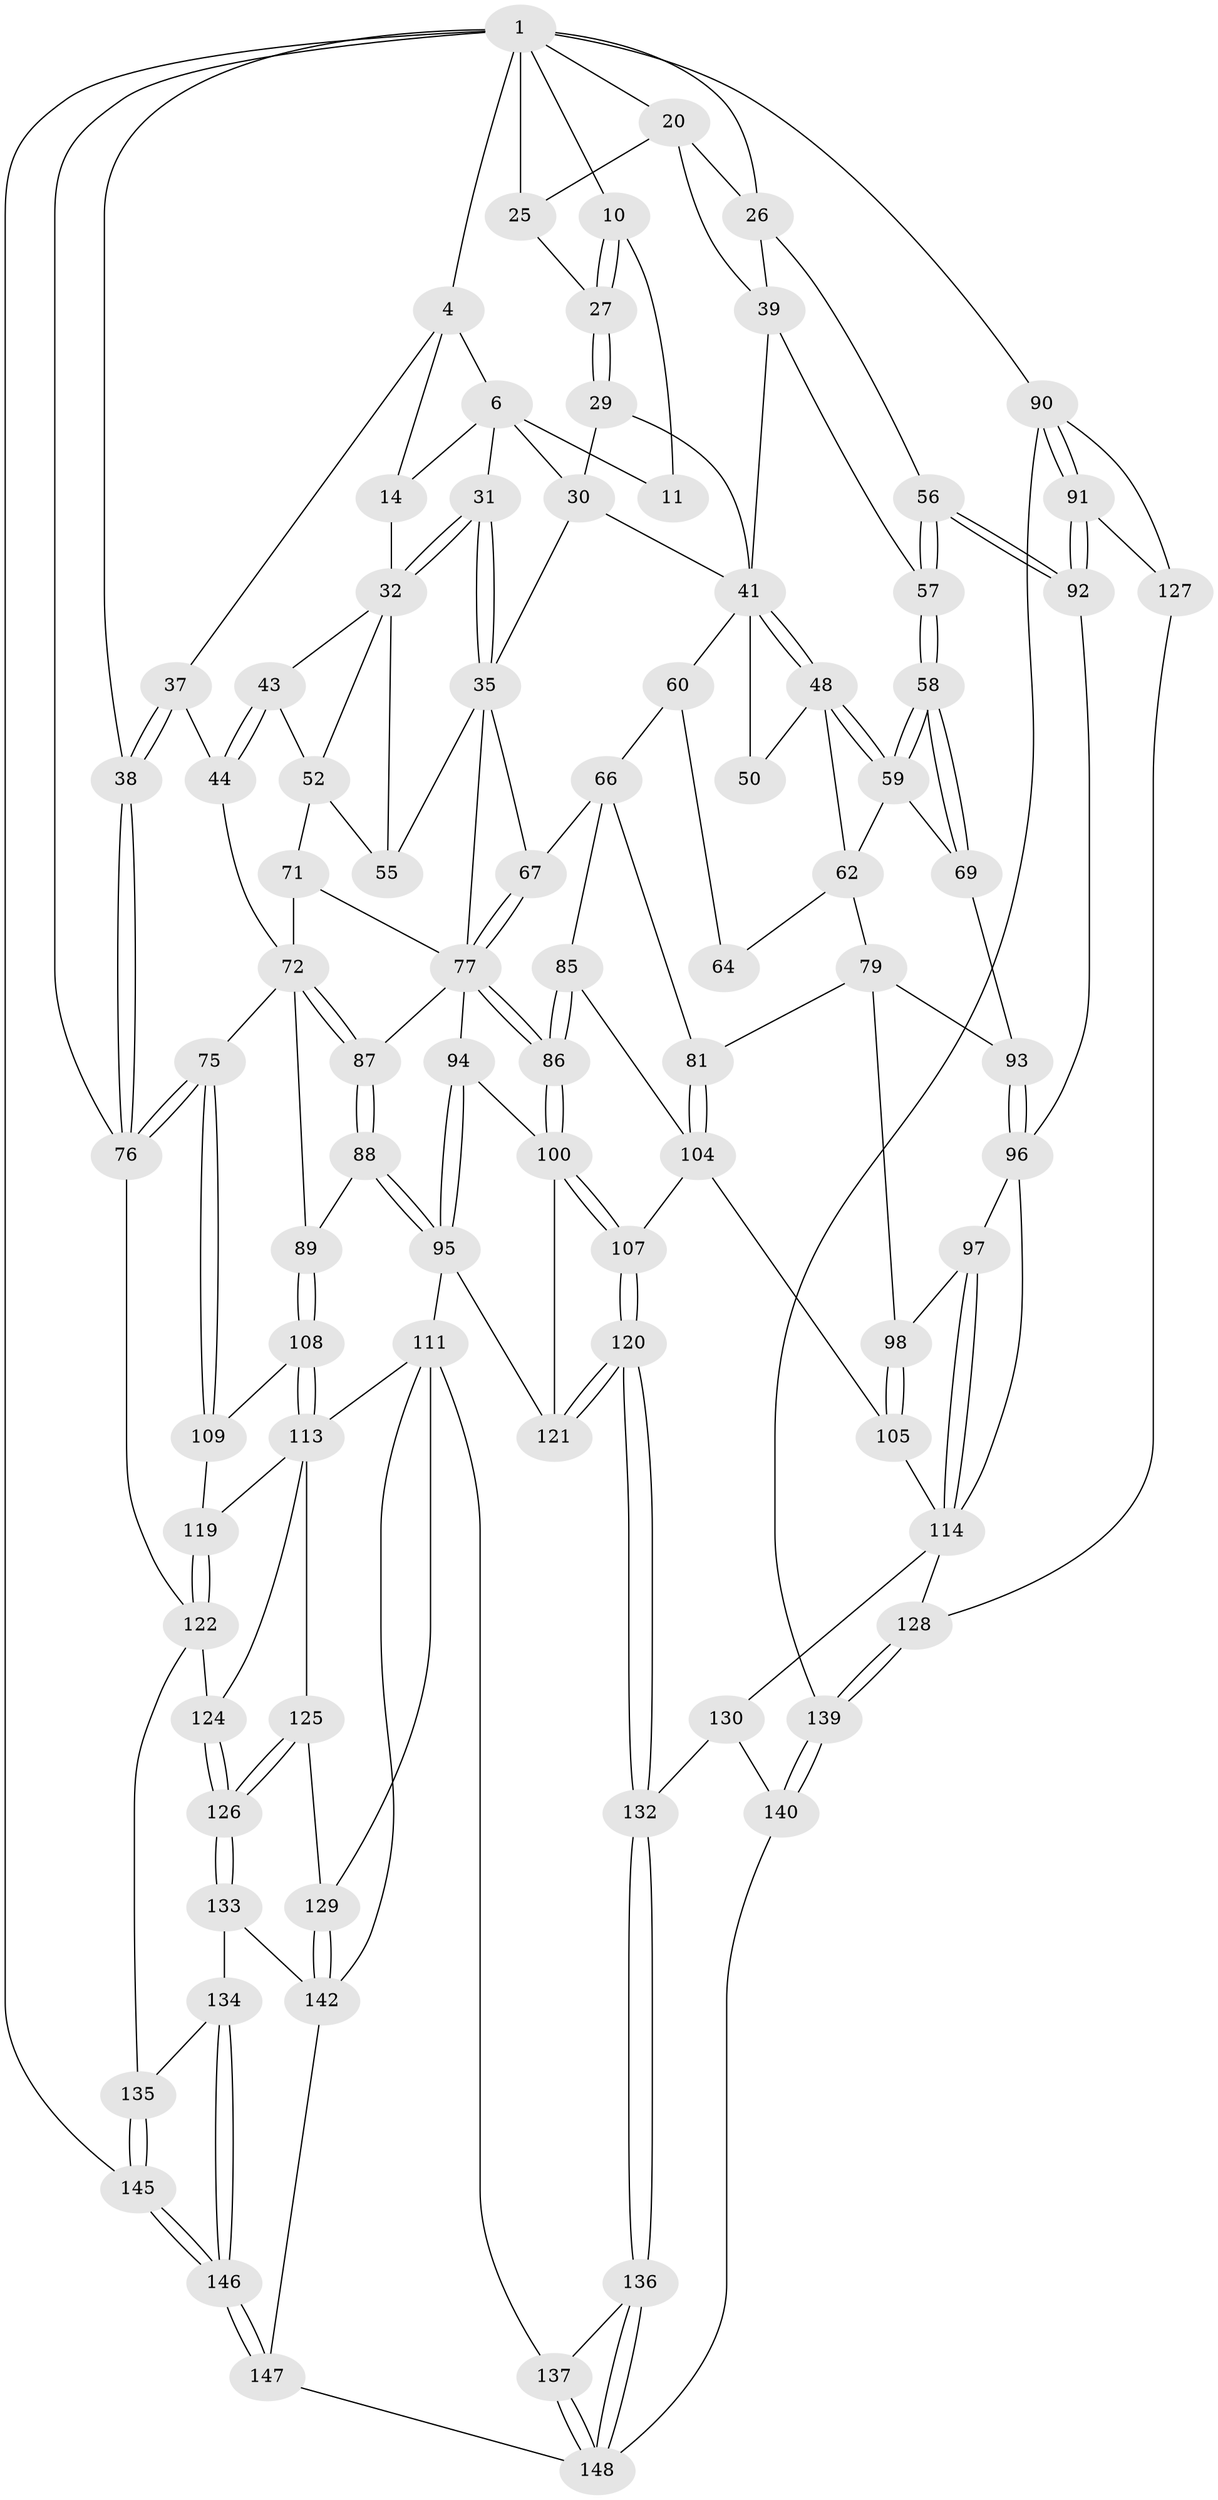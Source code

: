 // original degree distribution, {3: 0.020134228187919462, 6: 0.2348993288590604, 4: 0.24161073825503357, 5: 0.5033557046979866}
// Generated by graph-tools (version 1.1) at 2025/21/03/04/25 18:21:27]
// undirected, 89 vertices, 205 edges
graph export_dot {
graph [start="1"]
  node [color=gray90,style=filled];
  1 [pos="+0.7550949894129826+0",super="+22+8+2"];
  4 [pos="+0.3197335243647302+0",super="+5+12"];
  6 [pos="+0.48218398312892896+0",super="+7+17"];
  10 [pos="+0.6892710776654334+0.14530818244933863"];
  11 [pos="+0.6361273420371505+0.17767926252686558"];
  14 [pos="+0.4071331787409612+0.17213459008364618",super="+15"];
  20 [pos="+0.7858593374662521+0",super="+21+23"];
  25 [pos="+0.8144226628655956+0.21910625664870267"];
  26 [pos="+0.9217660921046424+0.1999127969188735",super="+36"];
  27 [pos="+0.7530958533317916+0.2422458005980331"];
  29 [pos="+0.7190735825328103+0.28391719934891013"];
  30 [pos="+0.5997986200739714+0.22720543651355674",super="+34"];
  31 [pos="+0.45866524349937954+0.31698490508430516"];
  32 [pos="+0.3632394597620481+0.3069855093127836",super="+51+33"];
  35 [pos="+0.49222094919577286+0.3395011770480385",super="+53"];
  37 [pos="+0.060412447444457666+0.35148749563820664"];
  38 [pos="+0+0.3147483406189914"];
  39 [pos="+0.8683206665924798+0.3175806813001207",super="+40"];
  41 [pos="+0.7916735152960124+0.3793163555101856",super="+42"];
  43 [pos="+0.20015876295934817+0.4236395501669047"];
  44 [pos="+0.19166937737418308+0.4268031236459704"];
  48 [pos="+0.7802638128588054+0.40086001300349033",super="+49"];
  50 [pos="+0.68632984473101+0.41852741673206284"];
  52 [pos="+0.21455359149618364+0.42232363138077494",super="+70"];
  55 [pos="+0.38602248796043254+0.4889546620631837"];
  56 [pos="+1+0.6406065480754888"];
  57 [pos="+1+0.6390858149611895"];
  58 [pos="+0.9184303619719969+0.5578361688744501"];
  59 [pos="+0.7878735588585577+0.43232155664089233",super="+68"];
  60 [pos="+0.5523390017933509+0.39005861647592455",super="+61+65"];
  62 [pos="+0.7024751132035393+0.546132250607334",super="+63"];
  64 [pos="+0.6357834520161616+0.5131701398108445"];
  66 [pos="+0.5595612768687548+0.5172375768799709",super="+82"];
  67 [pos="+0.5022645287064433+0.5250694600361828"];
  69 [pos="+0.8046436539282867+0.5507969072839438"];
  71 [pos="+0.29798659340577127+0.5584159350726664"];
  72 [pos="+0.2069992416235551+0.4975063516054183",super="+73"];
  75 [pos="+0+0.6048464071449853"];
  76 [pos="+0+0.5947389501536374",super="+102"];
  77 [pos="+0.4733537579683766+0.5982151133062914",super="+78"];
  79 [pos="+0.6998112625729741+0.5576271999246734",super="+80"];
  81 [pos="+0.6163674097824995+0.6254653357728085"];
  85 [pos="+0.516346999878879+0.6394892245895107"];
  86 [pos="+0.49293658753859343+0.6486562049700588"];
  87 [pos="+0.25034990713567284+0.5916745779474571"];
  88 [pos="+0.21817368523106068+0.6419338553945315"];
  89 [pos="+0.1765841265058284+0.6439553967606664"];
  90 [pos="+1+1",super="+144"];
  91 [pos="+1+0.8050151627342851"];
  92 [pos="+1+0.652048761172146"];
  93 [pos="+0.7199507580355353+0.5676008543907177"];
  94 [pos="+0.3542438926686889+0.6979355575071798"];
  95 [pos="+0.3392386000175568+0.7135649957442629",super="+110"];
  96 [pos="+0.7674172077109107+0.6596976075258116",super="+99"];
  97 [pos="+0.726278281465844+0.7011917038247489"];
  98 [pos="+0.6860064202726962+0.7041601963080938"];
  100 [pos="+0.4875293345610476+0.6579090042123632",super="+101"];
  104 [pos="+0.6007434132211568+0.6342248190561551",super="+106"];
  105 [pos="+0.6264224776138186+0.7882516901735607"];
  107 [pos="+0.5772912942648556+0.7854085991708722"];
  108 [pos="+0.16129856602147796+0.6647805184016046"];
  109 [pos="+0.08572852964475307+0.6908850896663621"];
  111 [pos="+0.2880263817237186+0.8215114285201489",super="+138+112"];
  113 [pos="+0.21168606165425743+0.787937151078635",super="+117"];
  114 [pos="+0.7675505279080149+0.7770128350832519",super="+115"];
  119 [pos="+0.09734794258766474+0.7533356688346224"];
  120 [pos="+0.5125901684953085+0.8377580150081664"];
  121 [pos="+0.5011555837269828+0.829295626070481"];
  122 [pos="+0+0.8183079927128278",super="+123"];
  124 [pos="+0.07107168276981286+0.8489530194101669"];
  125 [pos="+0.10800276723105082+0.882006313452192"];
  126 [pos="+0.1000591751988537+0.8850300251978765"];
  127 [pos="+0.8010730067101772+0.8554699185945795"];
  128 [pos="+0.7609399781930184+0.8589893172094485"];
  129 [pos="+0.172879425872457+0.8864054234977053"];
  130 [pos="+0.652811284191619+0.8709861741318742",super="+131"];
  132 [pos="+0.5034845025774389+0.8912179591375805"];
  133 [pos="+0.09885294483987479+0.8895184653234915"];
  134 [pos="+0.052499609798754766+0.9164142691468009"];
  135 [pos="+0.02981449485818881+0.9187938786691193"];
  136 [pos="+0.447192539790581+0.9236797193851457"];
  137 [pos="+0.32410347648974075+0.882156464160349"];
  139 [pos="+0.7614847132820615+1"];
  140 [pos="+0.7176114571180265+1"];
  142 [pos="+0.18229482474746544+1",super="+143"];
  145 [pos="+0+1"];
  146 [pos="+0.11240015022943091+1"];
  147 [pos="+0.1424121693673378+1"];
  148 [pos="+0.4091312915517059+1",super="+149"];
  1 -- 90 [weight=2];
  1 -- 20 [weight=2];
  1 -- 10;
  1 -- 25;
  1 -- 145;
  1 -- 4 [weight=3];
  1 -- 38;
  1 -- 76;
  1 -- 26;
  4 -- 6;
  4 -- 14 [weight=2];
  4 -- 37;
  6 -- 11 [weight=2];
  6 -- 30;
  6 -- 14;
  6 -- 31;
  10 -- 11;
  10 -- 27;
  10 -- 27;
  14 -- 32;
  20 -- 26 [weight=2];
  20 -- 25;
  20 -- 39;
  25 -- 27;
  26 -- 56;
  26 -- 39;
  27 -- 29;
  27 -- 29;
  29 -- 30;
  29 -- 41;
  30 -- 41;
  30 -- 35;
  31 -- 32;
  31 -- 32;
  31 -- 35;
  31 -- 35;
  32 -- 52;
  32 -- 55;
  32 -- 43;
  35 -- 67;
  35 -- 77;
  35 -- 55;
  37 -- 38;
  37 -- 38;
  37 -- 44;
  38 -- 76;
  38 -- 76;
  39 -- 41;
  39 -- 57;
  41 -- 48;
  41 -- 48;
  41 -- 50;
  41 -- 60;
  43 -- 44;
  43 -- 44;
  43 -- 52;
  44 -- 72;
  48 -- 59;
  48 -- 59;
  48 -- 50;
  48 -- 62;
  52 -- 71;
  52 -- 55;
  56 -- 57;
  56 -- 57;
  56 -- 92;
  56 -- 92;
  57 -- 58;
  57 -- 58;
  58 -- 59;
  58 -- 59;
  58 -- 69;
  58 -- 69;
  59 -- 69;
  59 -- 62;
  60 -- 64 [weight=2];
  60 -- 66;
  62 -- 64;
  62 -- 79;
  66 -- 67;
  66 -- 81;
  66 -- 85;
  67 -- 77;
  67 -- 77;
  69 -- 93;
  71 -- 72;
  71 -- 77;
  72 -- 87;
  72 -- 87;
  72 -- 89;
  72 -- 75;
  75 -- 76;
  75 -- 76;
  75 -- 109;
  75 -- 109;
  76 -- 122;
  77 -- 86;
  77 -- 86;
  77 -- 87;
  77 -- 94;
  79 -- 93;
  79 -- 81;
  79 -- 98;
  81 -- 104;
  81 -- 104;
  85 -- 86;
  85 -- 86;
  85 -- 104;
  86 -- 100;
  86 -- 100;
  87 -- 88;
  87 -- 88;
  88 -- 89;
  88 -- 95;
  88 -- 95;
  89 -- 108;
  89 -- 108;
  90 -- 91;
  90 -- 91;
  90 -- 139;
  90 -- 127;
  91 -- 92;
  91 -- 92;
  91 -- 127;
  92 -- 96;
  93 -- 96;
  93 -- 96;
  94 -- 95;
  94 -- 95;
  94 -- 100;
  95 -- 121;
  95 -- 111;
  96 -- 97;
  96 -- 114;
  97 -- 98;
  97 -- 114;
  97 -- 114;
  98 -- 105;
  98 -- 105;
  100 -- 107;
  100 -- 107;
  100 -- 121;
  104 -- 105;
  104 -- 107;
  105 -- 114;
  107 -- 120;
  107 -- 120;
  108 -- 109;
  108 -- 113;
  108 -- 113;
  109 -- 119;
  111 -- 137;
  111 -- 142;
  111 -- 113;
  111 -- 129;
  113 -- 124;
  113 -- 125;
  113 -- 119;
  114 -- 128;
  114 -- 130;
  119 -- 122;
  119 -- 122;
  120 -- 121;
  120 -- 121;
  120 -- 132;
  120 -- 132;
  122 -- 124;
  122 -- 135;
  124 -- 126;
  124 -- 126;
  125 -- 126;
  125 -- 126;
  125 -- 129;
  126 -- 133;
  126 -- 133;
  127 -- 128;
  128 -- 139;
  128 -- 139;
  129 -- 142;
  129 -- 142;
  130 -- 132;
  130 -- 140;
  132 -- 136;
  132 -- 136;
  133 -- 134;
  133 -- 142;
  134 -- 135;
  134 -- 146;
  134 -- 146;
  135 -- 145;
  135 -- 145;
  136 -- 137;
  136 -- 148;
  136 -- 148;
  137 -- 148;
  137 -- 148;
  139 -- 140;
  139 -- 140;
  140 -- 148;
  142 -- 147;
  145 -- 146;
  145 -- 146;
  146 -- 147;
  146 -- 147;
  147 -- 148;
}
